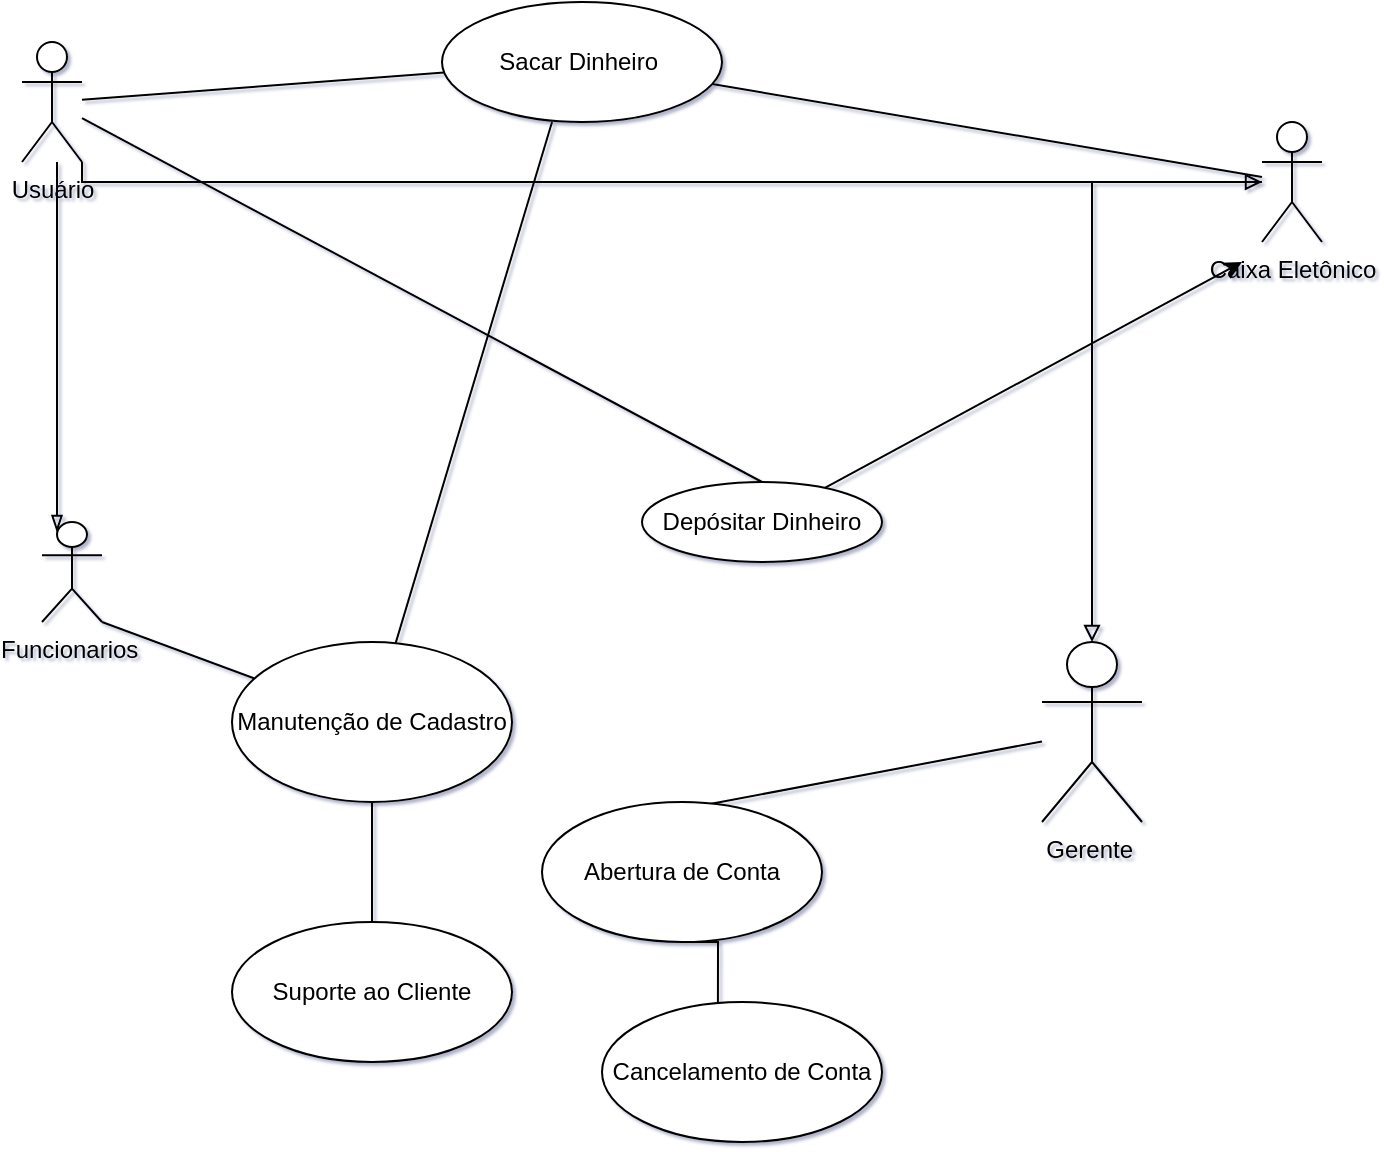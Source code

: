 <mxfile version="21.0.8" type="github">
  <diagram name="Página-1" id="4xk9o4NbWDtc8BklzU8i">
    <mxGraphModel dx="1434" dy="796" grid="1" gridSize="10" guides="1" tooltips="1" connect="1" arrows="1" fold="1" page="1" pageScale="1" pageWidth="827" pageHeight="1169" background="#ffffff" math="0" shadow="1">
      <root>
        <mxCell id="0" />
        <mxCell id="1" parent="0" />
        <mxCell id="lTxqSHg8_mb4oFqpXIC8-8" value="Sacar Dinheiro&amp;nbsp;&lt;br&gt;" style="ellipse;whiteSpace=wrap;html=1;" vertex="1" parent="1">
          <mxGeometry x="330" y="70" width="140" height="60" as="geometry" />
        </mxCell>
        <mxCell id="lTxqSHg8_mb4oFqpXIC8-51" style="rounded=0;orthogonalLoop=1;jettySize=auto;html=1;exitX=0.5;exitY=0;exitDx=0;exitDy=0;endArrow=none;endFill=0;" edge="1" parent="1" source="lTxqSHg8_mb4oFqpXIC8-16" target="lTxqSHg8_mb4oFqpXIC8-33">
          <mxGeometry relative="1" as="geometry">
            <mxPoint x="380" y="220" as="targetPoint" />
          </mxGeometry>
        </mxCell>
        <mxCell id="lTxqSHg8_mb4oFqpXIC8-58" style="rounded=0;orthogonalLoop=1;jettySize=auto;html=1;" edge="1" parent="1" source="lTxqSHg8_mb4oFqpXIC8-16">
          <mxGeometry relative="1" as="geometry">
            <mxPoint x="730" y="200" as="targetPoint" />
          </mxGeometry>
        </mxCell>
        <mxCell id="lTxqSHg8_mb4oFqpXIC8-16" value="Depósitar Dinheiro&lt;br&gt;" style="ellipse;whiteSpace=wrap;html=1;" vertex="1" parent="1">
          <mxGeometry x="430" y="310" width="120" height="40" as="geometry" />
        </mxCell>
        <mxCell id="lTxqSHg8_mb4oFqpXIC8-43" style="rounded=0;orthogonalLoop=1;jettySize=auto;html=1;entryX=0.6;entryY=0.014;entryDx=0;entryDy=0;entryPerimeter=0;endArrow=none;endFill=0;" edge="1" parent="1" source="lTxqSHg8_mb4oFqpXIC8-20" target="lTxqSHg8_mb4oFqpXIC8-27">
          <mxGeometry relative="1" as="geometry" />
        </mxCell>
        <mxCell id="lTxqSHg8_mb4oFqpXIC8-20" value="Gerente&amp;nbsp;&lt;br&gt;" style="shape=umlActor;html=1;verticalLabelPosition=bottom;verticalAlign=top;align=center;" vertex="1" parent="1">
          <mxGeometry x="630" y="390" width="50" height="90" as="geometry" />
        </mxCell>
        <mxCell id="lTxqSHg8_mb4oFqpXIC8-39" style="rounded=0;orthogonalLoop=1;jettySize=auto;html=1;exitX=1;exitY=1;exitDx=0;exitDy=0;exitPerimeter=0;endArrow=none;endFill=0;" edge="1" parent="1" source="lTxqSHg8_mb4oFqpXIC8-24" target="lTxqSHg8_mb4oFqpXIC8-38">
          <mxGeometry relative="1" as="geometry" />
        </mxCell>
        <mxCell id="lTxqSHg8_mb4oFqpXIC8-24" value="Funcionarios&amp;nbsp;&lt;br&gt;" style="shape=umlActor;html=1;verticalLabelPosition=bottom;verticalAlign=top;align=center;" vertex="1" parent="1">
          <mxGeometry x="130" y="330" width="30" height="50" as="geometry" />
        </mxCell>
        <mxCell id="lTxqSHg8_mb4oFqpXIC8-44" style="edgeStyle=orthogonalEdgeStyle;rounded=0;orthogonalLoop=1;jettySize=auto;html=1;exitX=0.5;exitY=1;exitDx=0;exitDy=0;entryX=0.414;entryY=0.029;entryDx=0;entryDy=0;entryPerimeter=0;endArrow=none;endFill=0;" edge="1" parent="1" source="lTxqSHg8_mb4oFqpXIC8-27" target="lTxqSHg8_mb4oFqpXIC8-37">
          <mxGeometry relative="1" as="geometry" />
        </mxCell>
        <mxCell id="lTxqSHg8_mb4oFqpXIC8-27" value="Abertura de Conta" style="ellipse;whiteSpace=wrap;html=1;" vertex="1" parent="1">
          <mxGeometry x="380" y="470" width="140" height="70" as="geometry" />
        </mxCell>
        <mxCell id="lTxqSHg8_mb4oFqpXIC8-31" value="" style="rounded=0;orthogonalLoop=1;jettySize=auto;html=1;endArrow=none;endFill=0;" edge="1" parent="1" source="lTxqSHg8_mb4oFqpXIC8-28" target="lTxqSHg8_mb4oFqpXIC8-8">
          <mxGeometry relative="1" as="geometry" />
        </mxCell>
        <mxCell id="lTxqSHg8_mb4oFqpXIC8-55" style="edgeStyle=orthogonalEdgeStyle;rounded=0;orthogonalLoop=1;jettySize=auto;html=1;entryX=0.5;entryY=0;entryDx=0;entryDy=0;entryPerimeter=0;endArrow=block;endFill=0;" edge="1" parent="1" source="lTxqSHg8_mb4oFqpXIC8-28" target="lTxqSHg8_mb4oFqpXIC8-20">
          <mxGeometry relative="1" as="geometry" />
        </mxCell>
        <mxCell id="lTxqSHg8_mb4oFqpXIC8-28" value="Caixa Eletônico&lt;br&gt;" style="shape=umlActor;html=1;verticalLabelPosition=bottom;verticalAlign=top;align=center;" vertex="1" parent="1">
          <mxGeometry x="740" y="130" width="30" height="60" as="geometry" />
        </mxCell>
        <mxCell id="lTxqSHg8_mb4oFqpXIC8-34" style="edgeStyle=orthogonalEdgeStyle;rounded=0;orthogonalLoop=1;jettySize=auto;html=1;exitX=1;exitY=1;exitDx=0;exitDy=0;exitPerimeter=0;endArrow=block;endFill=0;" edge="1" parent="1" source="lTxqSHg8_mb4oFqpXIC8-33" target="lTxqSHg8_mb4oFqpXIC8-28">
          <mxGeometry relative="1" as="geometry">
            <Array as="points">
              <mxPoint x="150" y="160" />
            </Array>
          </mxGeometry>
        </mxCell>
        <mxCell id="lTxqSHg8_mb4oFqpXIC8-48" style="edgeStyle=orthogonalEdgeStyle;rounded=0;orthogonalLoop=1;jettySize=auto;html=1;entryX=0.25;entryY=0.1;entryDx=0;entryDy=0;entryPerimeter=0;endArrow=blockThin;endFill=0;" edge="1" parent="1" source="lTxqSHg8_mb4oFqpXIC8-33" target="lTxqSHg8_mb4oFqpXIC8-24">
          <mxGeometry relative="1" as="geometry">
            <Array as="points">
              <mxPoint x="138" y="220" />
            </Array>
          </mxGeometry>
        </mxCell>
        <mxCell id="lTxqSHg8_mb4oFqpXIC8-57" style="rounded=0;orthogonalLoop=1;jettySize=auto;html=1;endArrow=none;endFill=0;" edge="1" parent="1" source="lTxqSHg8_mb4oFqpXIC8-33" target="lTxqSHg8_mb4oFqpXIC8-8">
          <mxGeometry relative="1" as="geometry" />
        </mxCell>
        <mxCell id="lTxqSHg8_mb4oFqpXIC8-33" value="Usuário&lt;br&gt;" style="shape=umlActor;html=1;verticalLabelPosition=bottom;verticalAlign=top;align=center;" vertex="1" parent="1">
          <mxGeometry x="120" y="90" width="30" height="60" as="geometry" />
        </mxCell>
        <mxCell id="lTxqSHg8_mb4oFqpXIC8-37" value="Cancelamento de Conta" style="ellipse;whiteSpace=wrap;html=1;" vertex="1" parent="1">
          <mxGeometry x="410" y="570" width="140" height="70" as="geometry" />
        </mxCell>
        <mxCell id="lTxqSHg8_mb4oFqpXIC8-53" style="edgeStyle=orthogonalEdgeStyle;rounded=0;orthogonalLoop=1;jettySize=auto;html=1;entryX=0.5;entryY=0;entryDx=0;entryDy=0;endArrow=none;endFill=0;" edge="1" parent="1" source="lTxqSHg8_mb4oFqpXIC8-38" target="lTxqSHg8_mb4oFqpXIC8-52">
          <mxGeometry relative="1" as="geometry" />
        </mxCell>
        <mxCell id="lTxqSHg8_mb4oFqpXIC8-56" style="rounded=0;orthogonalLoop=1;jettySize=auto;html=1;entryX=0.393;entryY=1;entryDx=0;entryDy=0;entryPerimeter=0;endArrow=none;endFill=0;" edge="1" parent="1" source="lTxqSHg8_mb4oFqpXIC8-38" target="lTxqSHg8_mb4oFqpXIC8-8">
          <mxGeometry relative="1" as="geometry" />
        </mxCell>
        <mxCell id="lTxqSHg8_mb4oFqpXIC8-38" value="Manutenção de Cadastro" style="ellipse;whiteSpace=wrap;html=1;" vertex="1" parent="1">
          <mxGeometry x="225" y="390" width="140" height="80" as="geometry" />
        </mxCell>
        <mxCell id="lTxqSHg8_mb4oFqpXIC8-52" value="Suporte ao Cliente" style="ellipse;whiteSpace=wrap;html=1;" vertex="1" parent="1">
          <mxGeometry x="225" y="530" width="140" height="70" as="geometry" />
        </mxCell>
      </root>
    </mxGraphModel>
  </diagram>
</mxfile>
